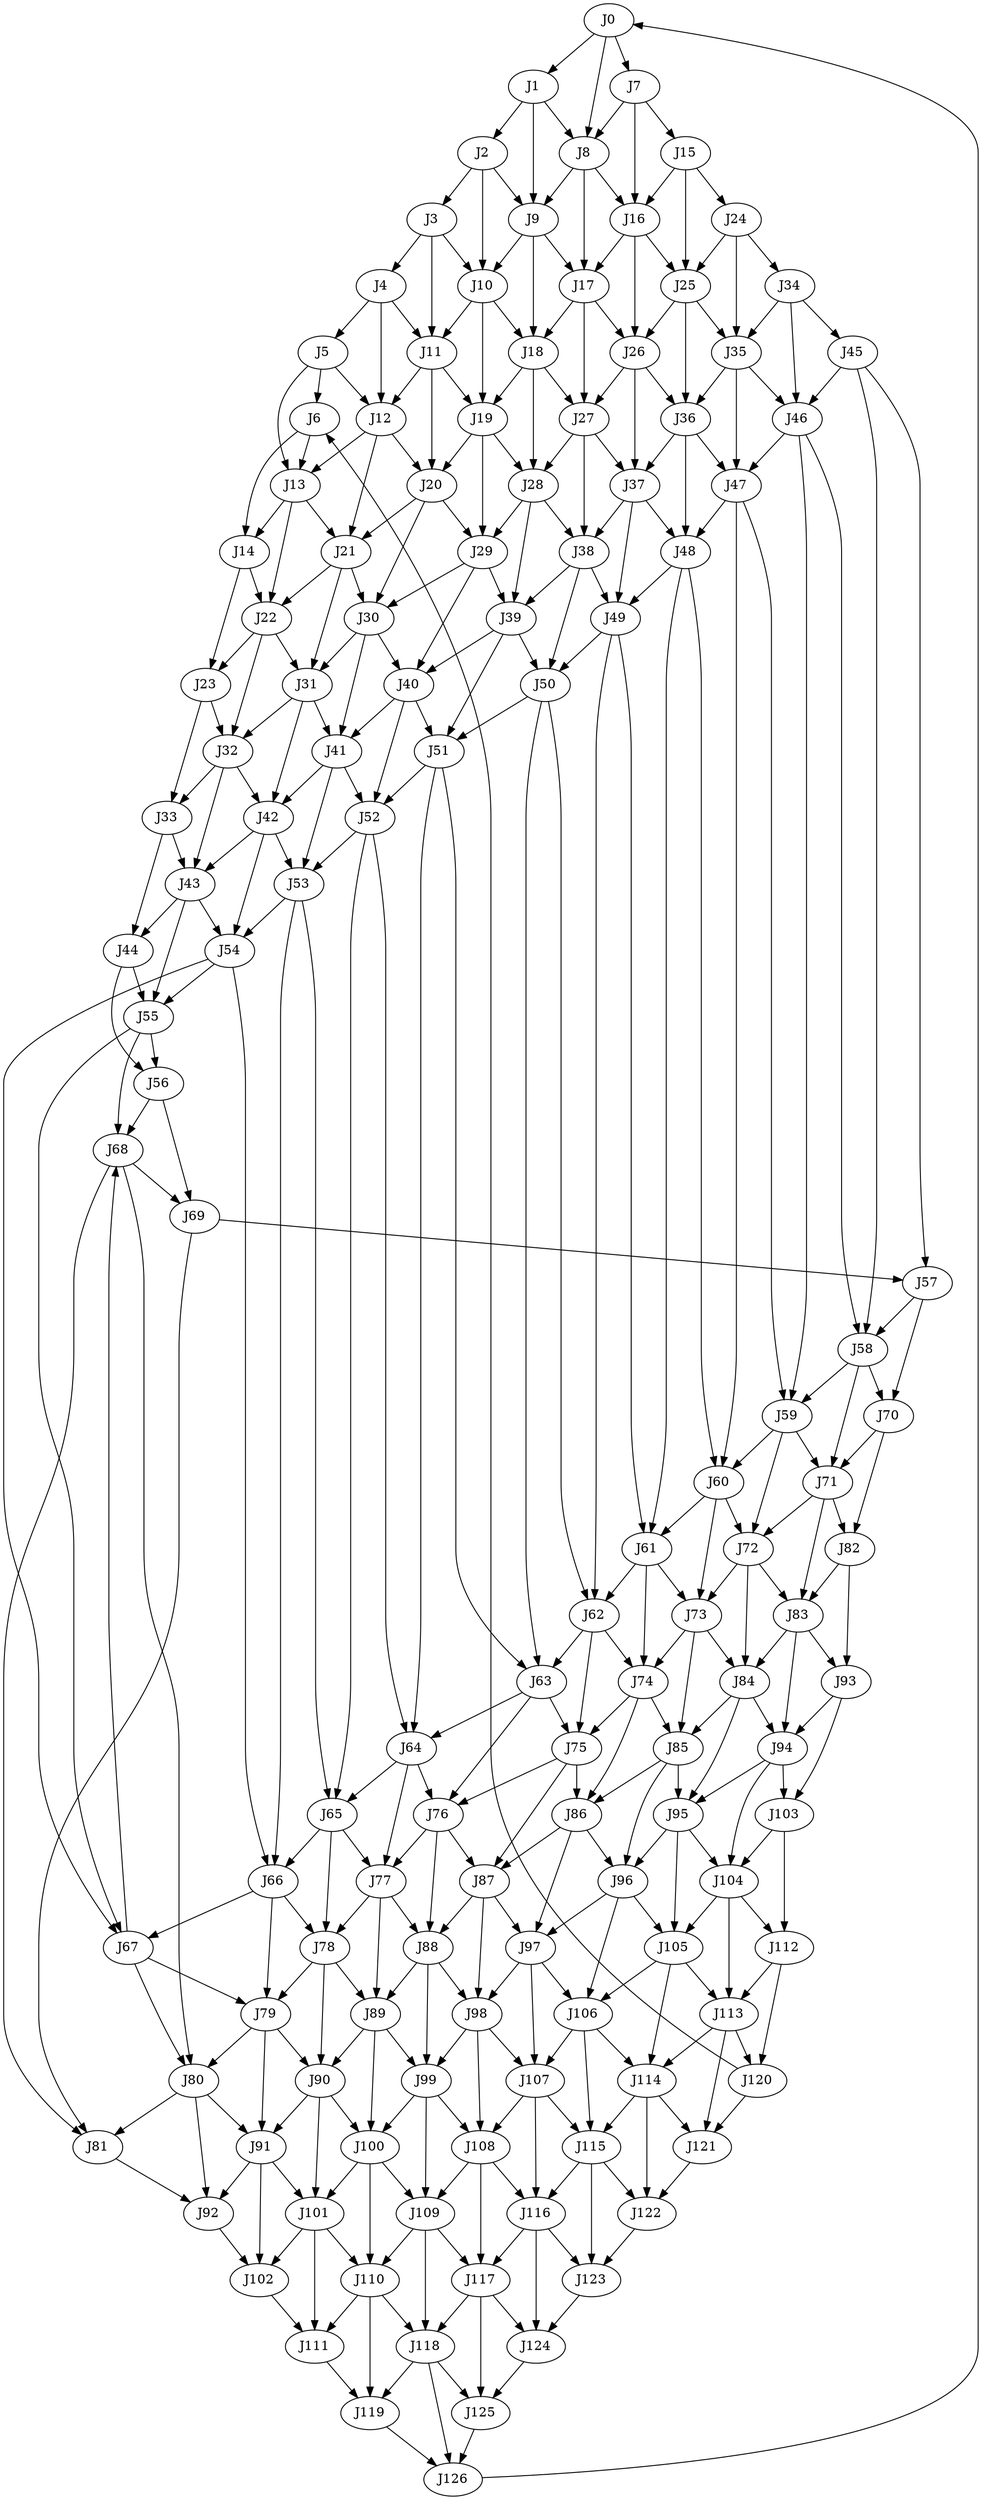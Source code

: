 digraph{
  node [label="J0"] j0
  node [label="J1"] j1
  node [label="J2"] j2
  node [label="J3"] j3
  node [label="J4"] j4
  node [label="J5"] j5
  node [label="J6"] j6
  node [label="J7"] j7
  node [label="J8"] j8
  node [label="J9"] j9
  node [label="J10"] j10
  node [label="J11"] j11
  node [label="J12"] j12
  node [label="J13"] j13
  node [label="J14"] j14
  node [label="J15"] j15
  node [label="J16"] j16
  node [label="J17"] j17
  node [label="J18"] j18
  node [label="J19"] j19
  node [label="J20"] j20
  node [label="J21"] j21
  node [label="J22"] j22
  node [label="J23"] j23
  node [label="J24"] j24
  node [label="J25"] j25
  node [label="J26"] j26
  node [label="J27"] j27
  node [label="J28"] j28
  node [label="J29"] j29
  node [label="J30"] j30
  node [label="J31"] j31
  node [label="J32"] j32
  node [label="J33"] j33
  node [label="J34"] j34
  node [label="J35"] j35
  node [label="J36"] j36
  node [label="J37"] j37
  node [label="J38"] j38
  node [label="J39"] j39
  node [label="J40"] j40
  node [label="J41"] j41
  node [label="J42"] j42
  node [label="J43"] j43
  node [label="J44"] j44
  node [label="J45"] j45
  node [label="J46"] j46
  node [label="J47"] j47
  node [label="J48"] j48
  node [label="J49"] j49
  node [label="J50"] j50
  node [label="J51"] j51
  node [label="J52"] j52
  node [label="J53"] j53
  node [label="J54"] j54
  node [label="J55"] j55
  node [label="J56"] j56
  node [label="J57"] j57
  node [label="J58"] j58
  node [label="J59"] j59
  node [label="J60"] j60
  node [label="J61"] j61
  node [label="J62"] j62
  node [label="J63"] j63
  node [label="J64"] j64
  node [label="J65"] j65
  node [label="J66"] j66
  node [label="J67"] j67
  node [label="J68"] j68
  node [label="J69"] j69
  node [label="J70"] j70
  node [label="J71"] j71
  node [label="J72"] j72
  node [label="J73"] j73
  node [label="J74"] j74
  node [label="J75"] j75
  node [label="J76"] j76
  node [label="J77"] j77
  node [label="J78"] j78
  node [label="J79"] j79
  node [label="J80"] j80
  node [label="J81"] j81
  node [label="J82"] j82
  node [label="J83"] j83
  node [label="J84"] j84
  node [label="J85"] j85
  node [label="J86"] j86
  node [label="J87"] j87
  node [label="J88"] j88
  node [label="J89"] j89
  node [label="J90"] j90
  node [label="J91"] j91
  node [label="J92"] j92
  node [label="J93"] j93
  node [label="J94"] j94
  node [label="J95"] j95
  node [label="J96"] j96
  node [label="J97"] j97
  node [label="J98"] j98
  node [label="J99"] j99
  node [label="J100"] j100
  node [label="J101"] j101
  node [label="J102"] j102
  node [label="J103"] j103
  node [label="J104"] j104
  node [label="J105"] j105
  node [label="J106"] j106
  node [label="J107"] j107
  node [label="J108"] j108
  node [label="J109"] j109
  node [label="J110"] j110
  node [label="J111"] j111
  node [label="J112"] j112
  node [label="J113"] j113
  node [label="J114"] j114
  node [label="J115"] j115
  node [label="J116"] j116
  node [label="J117"] j117
  node [label="J118"] j118
  node [label="J119"] j119
  node [label="J120"] j120
  node [label="J121"] j121
  node [label="J122"] j122
  node [label="J123"] j123
  node [label="J124"] j124
  node [label="J125"] j125
  node [label="J126"] j126
  j0 -> j1
  j0 -> j7
  j0 -> j8
  j1 -> j2
  j1 -> j8
  j1 -> j9
  j2 -> j3
  j2 -> j9
  j2 -> j10
  j3 -> j4
  j3 -> j10
  j3 -> j11
  j4 -> j5
  j4 -> j11
  j4 -> j12
  j5 -> j6
  j5 -> j12
  j5 -> j13
  j6 -> j13
  j6 -> j14
  j7 -> j8
  j7 -> j15
  j7 -> j16
  j8 -> j9
  j8 -> j16
  j8 -> j17
  j9 -> j10
  j9 -> j17
  j9 -> j18
  j10 -> j11
  j10 -> j18
  j10 -> j19
  j11 -> j12
  j11 -> j19
  j11 -> j20
  j12 -> j13
  j12 -> j20
  j12 -> j21
  j13 -> j14
  j13 -> j21
  j13 -> j22
  j14 -> j22
  j14 -> j23
  j15 -> j16
  j15 -> j24
  j15 -> j25
  j16 -> j17
  j16 -> j25
  j16 -> j26
  j17 -> j18
  j17 -> j26
  j17 -> j27
  j18 -> j19
  j18 -> j27
  j18 -> j28
  j19 -> j20
  j19 -> j28
  j19 -> j29
  j20 -> j21
  j20 -> j29
  j20 -> j30
  j21 -> j22
  j21 -> j30
  j21 -> j31
  j22 -> j23
  j22 -> j31
  j22 -> j32
  j23 -> j32
  j23 -> j33
  j24 -> j25
  j24 -> j34
  j24 -> j35
  j25 -> j26
  j25 -> j35
  j25 -> j36
  j26 -> j27
  j26 -> j36
  j26 -> j37
  j27 -> j28
  j27 -> j37
  j27 -> j38
  j28 -> j29
  j28 -> j38
  j28 -> j39
  j29 -> j30
  j29 -> j39
  j29 -> j40
  j30 -> j31
  j30 -> j40
  j30 -> j41
  j31 -> j32
  j31 -> j41
  j31 -> j42
  j32 -> j33
  j32 -> j42
  j32 -> j43
  j33 -> j43
  j33 -> j44
  j34 -> j35
  j34 -> j45
  j34 -> j46
  j35 -> j36
  j35 -> j46
  j35 -> j47
  j36 -> j37
  j36 -> j47
  j36 -> j48
  j37 -> j38
  j37 -> j48
  j37 -> j49
  j38 -> j39
  j38 -> j49
  j38 -> j50
  j39 -> j40
  j39 -> j50
  j39 -> j51
  j40 -> j41
  j40 -> j51
  j40 -> j52
  j41 -> j42
  j41 -> j52
  j41 -> j53
  j42 -> j43
  j42 -> j53
  j42 -> j54
  j43 -> j44
  j43 -> j54
  j43 -> j55
  j44 -> j55
  j44 -> j56
  j45 -> j46
  j45 -> j57
  j45 -> j58
  j46 -> j47
  j46 -> j58
  j46 -> j59
  j47 -> j48
  j47 -> j59
  j47 -> j60
  j48 -> j49
  j48 -> j60
  j48 -> j61
  j49 -> j50
  j49 -> j61
  j49 -> j62
  j50 -> j51
  j50 -> j62
  j50 -> j63
  j51 -> j52
  j51 -> j63
  j51 -> j64
  j52 -> j53
  j52 -> j64
  j52 -> j65
  j53 -> j54
  j53 -> j65
  j53 -> j66
  j54 -> j55
  j54 -> j66
  j54 -> j67
  j55 -> j56
  j55 -> j67
  j55 -> j68
  j56 -> j68
  j56 -> j69
  j57 -> j58
  j57 -> j70
  j58 -> j59
  j58 -> j70
  j58 -> j71
  j59 -> j60
  j59 -> j71
  j59 -> j72
  j60 -> j61
  j60 -> j72
  j60 -> j73
  j61 -> j62
  j61 -> j73
  j61 -> j74
  j62 -> j63
  j62 -> j74
  j62 -> j75
  j63 -> j64
  j63 -> j75
  j63 -> j76
  j64 -> j65
  j64 -> j76
  j64 -> j77
  j65 -> j66
  j65 -> j77
  j65 -> j78
  j66 -> j67
  j66 -> j78
  j66 -> j79
  j67 -> j68
  j67 -> j79
  j67 -> j80
  j68 -> j69
  j68 -> j80
  j68 -> j81
  j69 -> j81
  j70 -> j71
  j70 -> j82
  j71 -> j72
  j71 -> j82
  j71 -> j83
  j72 -> j73
  j72 -> j83
  j72 -> j84
  j73 -> j74
  j73 -> j84
  j73 -> j85
  j74 -> j75
  j74 -> j85
  j74 -> j86
  j75 -> j76
  j75 -> j86
  j75 -> j87
  j76 -> j77
  j76 -> j87
  j76 -> j88
  j77 -> j78
  j77 -> j88
  j77 -> j89
  j78 -> j79
  j78 -> j89
  j78 -> j90
  j79 -> j80
  j79 -> j90
  j79 -> j91
  j80 -> j81
  j80 -> j91
  j80 -> j92
  j81 -> j92
  j82 -> j83
  j82 -> j93
  j83 -> j84
  j83 -> j93
  j83 -> j94
  j84 -> j85
  j84 -> j94
  j84 -> j95
  j85 -> j86
  j85 -> j95
  j85 -> j96
  j86 -> j87
  j86 -> j96
  j86 -> j97
  j87 -> j88
  j87 -> j97
  j87 -> j98
  j88 -> j89
  j88 -> j98
  j88 -> j99
  j89 -> j90
  j89 -> j99
  j89 -> j100
  j90 -> j91
  j90 -> j100
  j90 -> j101
  j91 -> j92
  j91 -> j101
  j91 -> j102
  j92 -> j102
  j93 -> j94
  j93 -> j103
  j94 -> j95
  j94 -> j103
  j94 -> j104
  j95 -> j96
  j95 -> j104
  j95 -> j105
  j96 -> j97
  j96 -> j105
  j96 -> j106
  j97 -> j98
  j97 -> j106
  j97 -> j107
  j98 -> j99
  j98 -> j107
  j98 -> j108
  j99 -> j100
  j99 -> j108
  j99 -> j109
  j100 -> j101
  j100 -> j109
  j100 -> j110
  j101 -> j102
  j101 -> j110
  j101 -> j111
  j102 -> j111
  j103 -> j104
  j103 -> j112
  j104 -> j105
  j104 -> j112
  j104 -> j113
  j105 -> j106
  j105 -> j113
  j105 -> j114
  j106 -> j107
  j106 -> j114
  j106 -> j115
  j107 -> j108
  j107 -> j115
  j107 -> j116
  j108 -> j109
  j108 -> j116
  j108 -> j117
  j109 -> j110
  j109 -> j117
  j109 -> j118
  j110 -> j111
  j110 -> j118
  j110 -> j119
  j111 -> j119
  j112 -> j113
  j112 -> j120
  j113 -> j114
  j113 -> j120
  j113 -> j121
  j114 -> j115
  j114 -> j121
  j114 -> j122
  j115 -> j116
  j115 -> j122
  j115 -> j123
  j116 -> j117
  j116 -> j123
  j116 -> j124
  j117 -> j118
  j117 -> j124
  j117 -> j125
  j118 -> j119
  j118 -> j125
  j118 -> j126
  j119 -> j126
  j120 -> j121
  j121 -> j122
  j122 -> j123
  j123 -> j124
  j124 -> j125
  j125 -> j126
  j126 -> j0
  j120 -> j6
  j69 -> j57
}

